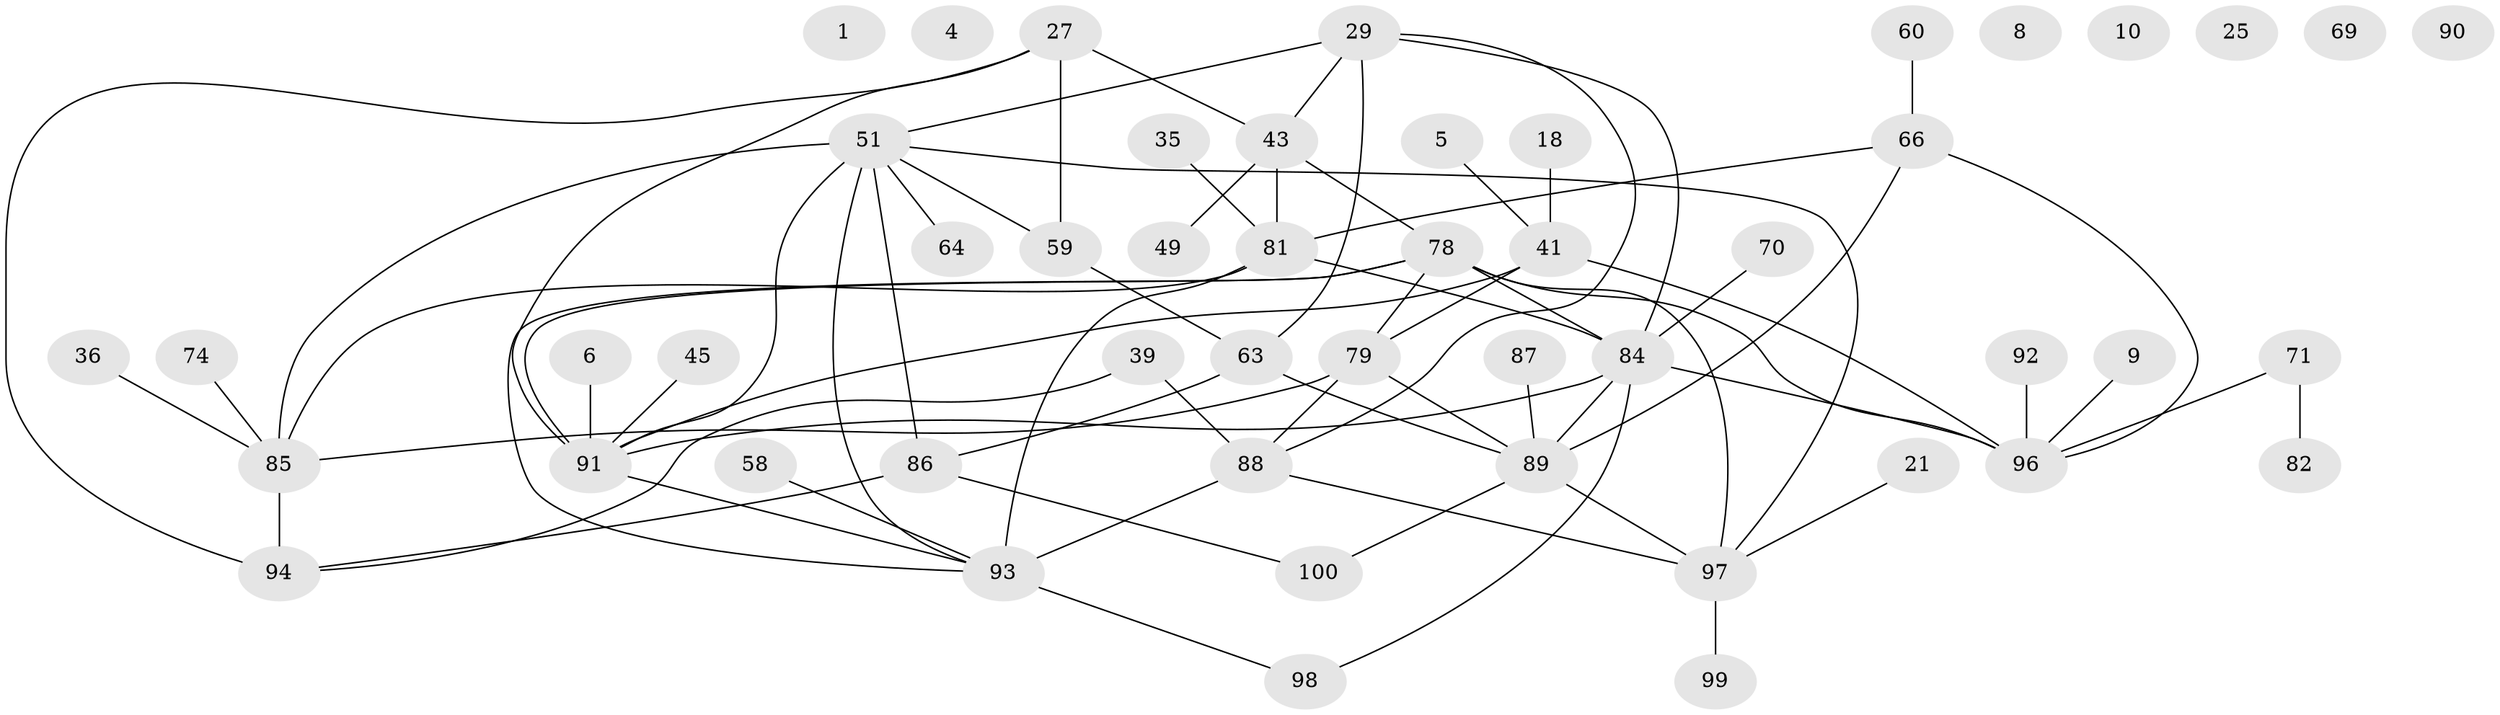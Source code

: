 // original degree distribution, {0: 0.07, 3: 0.19, 2: 0.17, 1: 0.21, 5: 0.1, 4: 0.23, 6: 0.03}
// Generated by graph-tools (version 1.1) at 2025/43/03/04/25 21:43:01]
// undirected, 50 vertices, 72 edges
graph export_dot {
graph [start="1"]
  node [color=gray90,style=filled];
  1;
  4;
  5;
  6;
  8;
  9;
  10;
  18;
  21;
  25;
  27 [super="+23"];
  29 [super="+11"];
  35 [super="+22"];
  36;
  39;
  41;
  43 [super="+17"];
  45 [super="+33"];
  49;
  51 [super="+24+48"];
  58;
  59 [super="+47"];
  60;
  63 [super="+40"];
  64;
  66;
  69;
  70;
  71;
  74;
  78 [super="+62"];
  79 [super="+76"];
  81 [super="+19+67"];
  82 [super="+44"];
  84 [super="+28+72"];
  85 [super="+15"];
  86;
  87;
  88 [super="+50+68"];
  89 [super="+61+75"];
  90;
  91 [super="+73+80"];
  92 [super="+20"];
  93 [super="+14+52"];
  94 [super="+55+65"];
  96 [super="+95"];
  97 [super="+16+83"];
  98;
  99 [super="+31"];
  100 [super="+12"];
  5 -- 41;
  6 -- 91;
  9 -- 96;
  18 -- 41;
  21 -- 97;
  27 -- 43 [weight=2];
  27 -- 59;
  27 -- 94;
  27 -- 91;
  29 -- 88;
  29 -- 43;
  29 -- 63;
  29 -- 51;
  29 -- 84;
  35 -- 81;
  36 -- 85;
  39 -- 88;
  39 -- 94;
  41 -- 91 [weight=2];
  41 -- 79;
  41 -- 96;
  43 -- 49;
  43 -- 78 [weight=2];
  43 -- 81;
  45 -- 91;
  51 -- 85 [weight=2];
  51 -- 86;
  51 -- 64;
  51 -- 93;
  51 -- 59;
  51 -- 97;
  51 -- 91;
  58 -- 93;
  59 -- 63;
  60 -- 66;
  63 -- 86;
  63 -- 89 [weight=2];
  66 -- 96;
  66 -- 81;
  66 -- 89;
  70 -- 84;
  71 -- 96;
  71 -- 82;
  74 -- 85;
  78 -- 79;
  78 -- 97 [weight=2];
  78 -- 84;
  78 -- 91;
  78 -- 93;
  78 -- 96;
  79 -- 85;
  79 -- 88;
  79 -- 89;
  81 -- 93 [weight=2];
  81 -- 85;
  81 -- 84;
  84 -- 98;
  84 -- 89 [weight=2];
  84 -- 96 [weight=3];
  84 -- 91 [weight=2];
  85 -- 94 [weight=2];
  86 -- 94;
  86 -- 100;
  87 -- 89;
  88 -- 93 [weight=2];
  88 -- 97;
  89 -- 100;
  89 -- 97 [weight=2];
  91 -- 93;
  92 -- 96;
  93 -- 98;
  97 -- 99;
}
